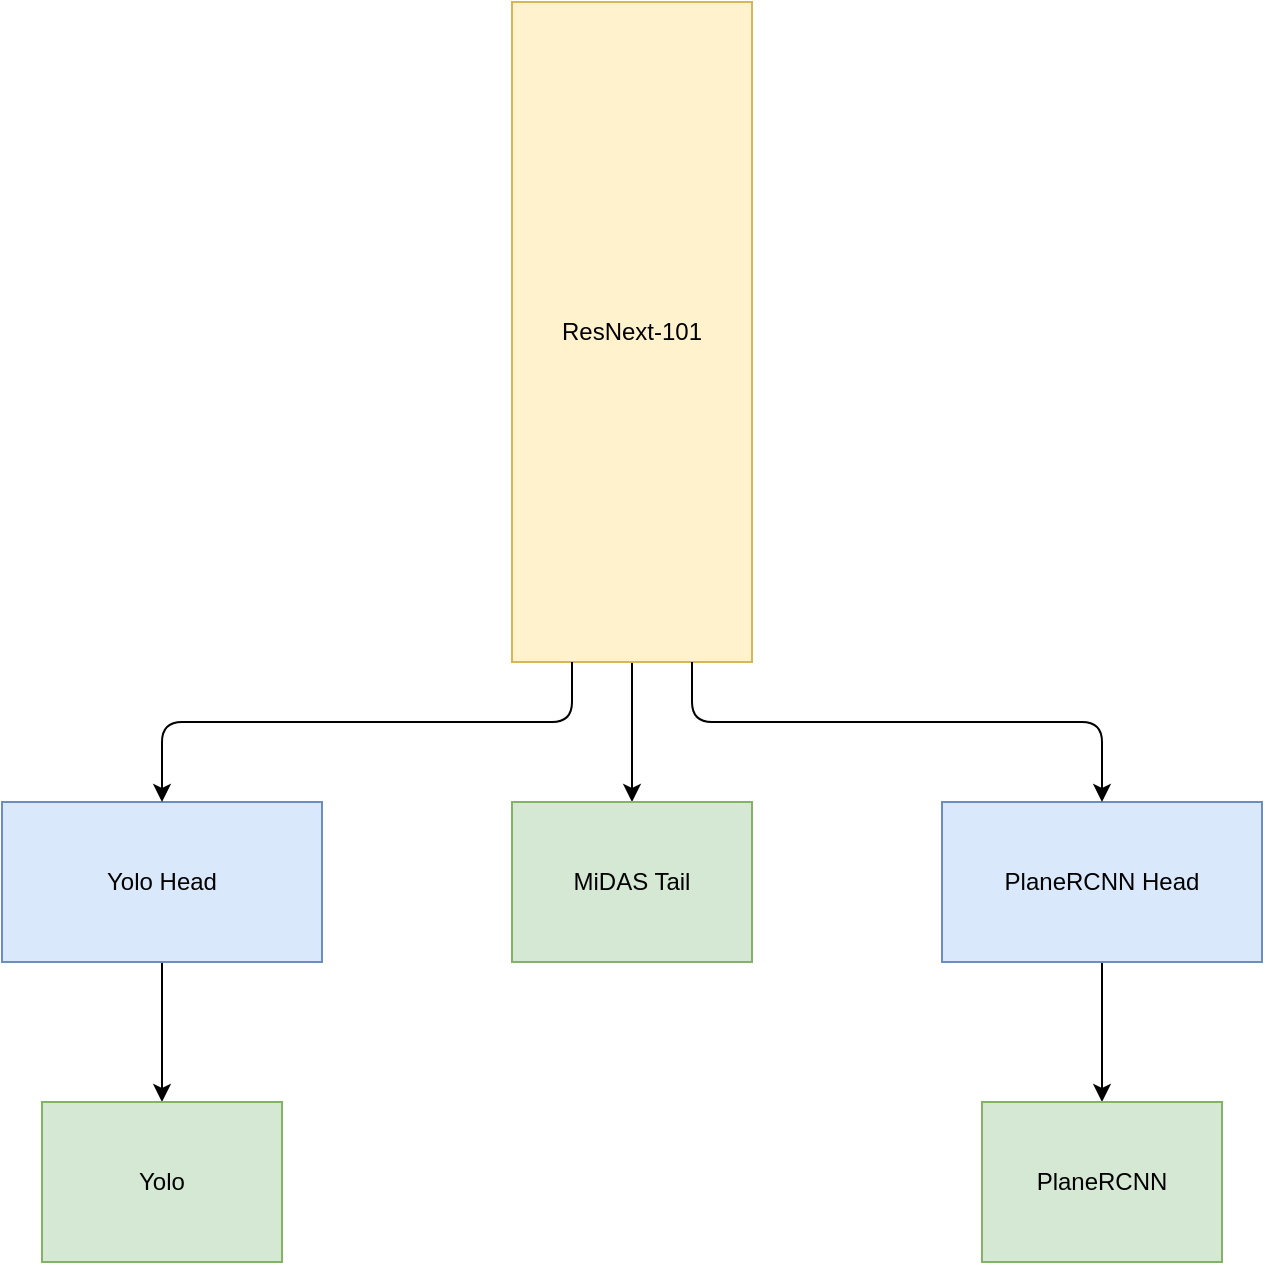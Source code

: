 <mxfile version="13.9.3" type="device"><diagram id="tN7Ebd2eOcdyFF4m6kei" name="Page-1"><mxGraphModel dx="1372" dy="894" grid="1" gridSize="10" guides="1" tooltips="1" connect="1" arrows="1" fold="1" page="1" pageScale="1" pageWidth="850" pageHeight="1100" math="0" shadow="0"><root><mxCell id="0"/><mxCell id="1" parent="0"/><mxCell id="lHvyIHu_c1Xj2l3C0Bqu-9" value="" style="edgeStyle=orthogonalEdgeStyle;rounded=0;orthogonalLoop=1;jettySize=auto;html=1;" edge="1" parent="1" source="lHvyIHu_c1Xj2l3C0Bqu-1" target="lHvyIHu_c1Xj2l3C0Bqu-2"><mxGeometry relative="1" as="geometry"/></mxCell><mxCell id="lHvyIHu_c1Xj2l3C0Bqu-1" value="ResNext-101" style="rounded=0;whiteSpace=wrap;html=1;fillColor=#fff2cc;strokeColor=#d6b656;" vertex="1" parent="1"><mxGeometry x="365" y="70" width="120" height="330" as="geometry"/></mxCell><mxCell id="lHvyIHu_c1Xj2l3C0Bqu-2" value="MiDAS Tail" style="rounded=0;whiteSpace=wrap;html=1;fillColor=#d5e8d4;strokeColor=#82b366;" vertex="1" parent="1"><mxGeometry x="365" y="470" width="120" height="80" as="geometry"/></mxCell><mxCell id="lHvyIHu_c1Xj2l3C0Bqu-10" value="" style="edgeStyle=orthogonalEdgeStyle;rounded=0;orthogonalLoop=1;jettySize=auto;html=1;" edge="1" parent="1" source="lHvyIHu_c1Xj2l3C0Bqu-4" target="lHvyIHu_c1Xj2l3C0Bqu-7"><mxGeometry relative="1" as="geometry"/></mxCell><mxCell id="lHvyIHu_c1Xj2l3C0Bqu-4" value="Yolo Head" style="rounded=0;whiteSpace=wrap;html=1;fillColor=#dae8fc;strokeColor=#6c8ebf;" vertex="1" parent="1"><mxGeometry x="110" y="470" width="160" height="80" as="geometry"/></mxCell><mxCell id="lHvyIHu_c1Xj2l3C0Bqu-11" value="" style="edgeStyle=orthogonalEdgeStyle;rounded=0;orthogonalLoop=1;jettySize=auto;html=1;" edge="1" parent="1" source="lHvyIHu_c1Xj2l3C0Bqu-5" target="lHvyIHu_c1Xj2l3C0Bqu-8"><mxGeometry relative="1" as="geometry"/></mxCell><mxCell id="lHvyIHu_c1Xj2l3C0Bqu-5" value="PlaneRCNN Head" style="rounded=0;whiteSpace=wrap;html=1;fillColor=#dae8fc;strokeColor=#6c8ebf;" vertex="1" parent="1"><mxGeometry x="580" y="470" width="160" height="80" as="geometry"/></mxCell><mxCell id="lHvyIHu_c1Xj2l3C0Bqu-7" value="Yolo" style="rounded=0;whiteSpace=wrap;html=1;fillColor=#d5e8d4;strokeColor=#82b366;" vertex="1" parent="1"><mxGeometry x="130" y="620" width="120" height="80" as="geometry"/></mxCell><mxCell id="lHvyIHu_c1Xj2l3C0Bqu-8" value="PlaneRCNN" style="rounded=0;whiteSpace=wrap;html=1;fillColor=#d5e8d4;strokeColor=#82b366;" vertex="1" parent="1"><mxGeometry x="600" y="620" width="120" height="80" as="geometry"/></mxCell><mxCell id="lHvyIHu_c1Xj2l3C0Bqu-12" value="" style="endArrow=classic;html=1;exitX=0.25;exitY=1;exitDx=0;exitDy=0;entryX=0.5;entryY=0;entryDx=0;entryDy=0;" edge="1" parent="1" source="lHvyIHu_c1Xj2l3C0Bqu-1" target="lHvyIHu_c1Xj2l3C0Bqu-4"><mxGeometry width="50" height="50" relative="1" as="geometry"><mxPoint x="400" y="450" as="sourcePoint"/><mxPoint x="450" y="400" as="targetPoint"/><Array as="points"><mxPoint x="395" y="430"/><mxPoint x="190" y="430"/></Array></mxGeometry></mxCell><mxCell id="lHvyIHu_c1Xj2l3C0Bqu-13" value="" style="endArrow=classic;html=1;entryX=0.5;entryY=0;entryDx=0;entryDy=0;exitX=0.75;exitY=1;exitDx=0;exitDy=0;" edge="1" parent="1" source="lHvyIHu_c1Xj2l3C0Bqu-1" target="lHvyIHu_c1Xj2l3C0Bqu-5"><mxGeometry width="50" height="50" relative="1" as="geometry"><mxPoint x="400" y="450" as="sourcePoint"/><mxPoint x="450" y="400" as="targetPoint"/><Array as="points"><mxPoint x="455" y="430"/><mxPoint x="660" y="430"/></Array></mxGeometry></mxCell></root></mxGraphModel></diagram></mxfile>